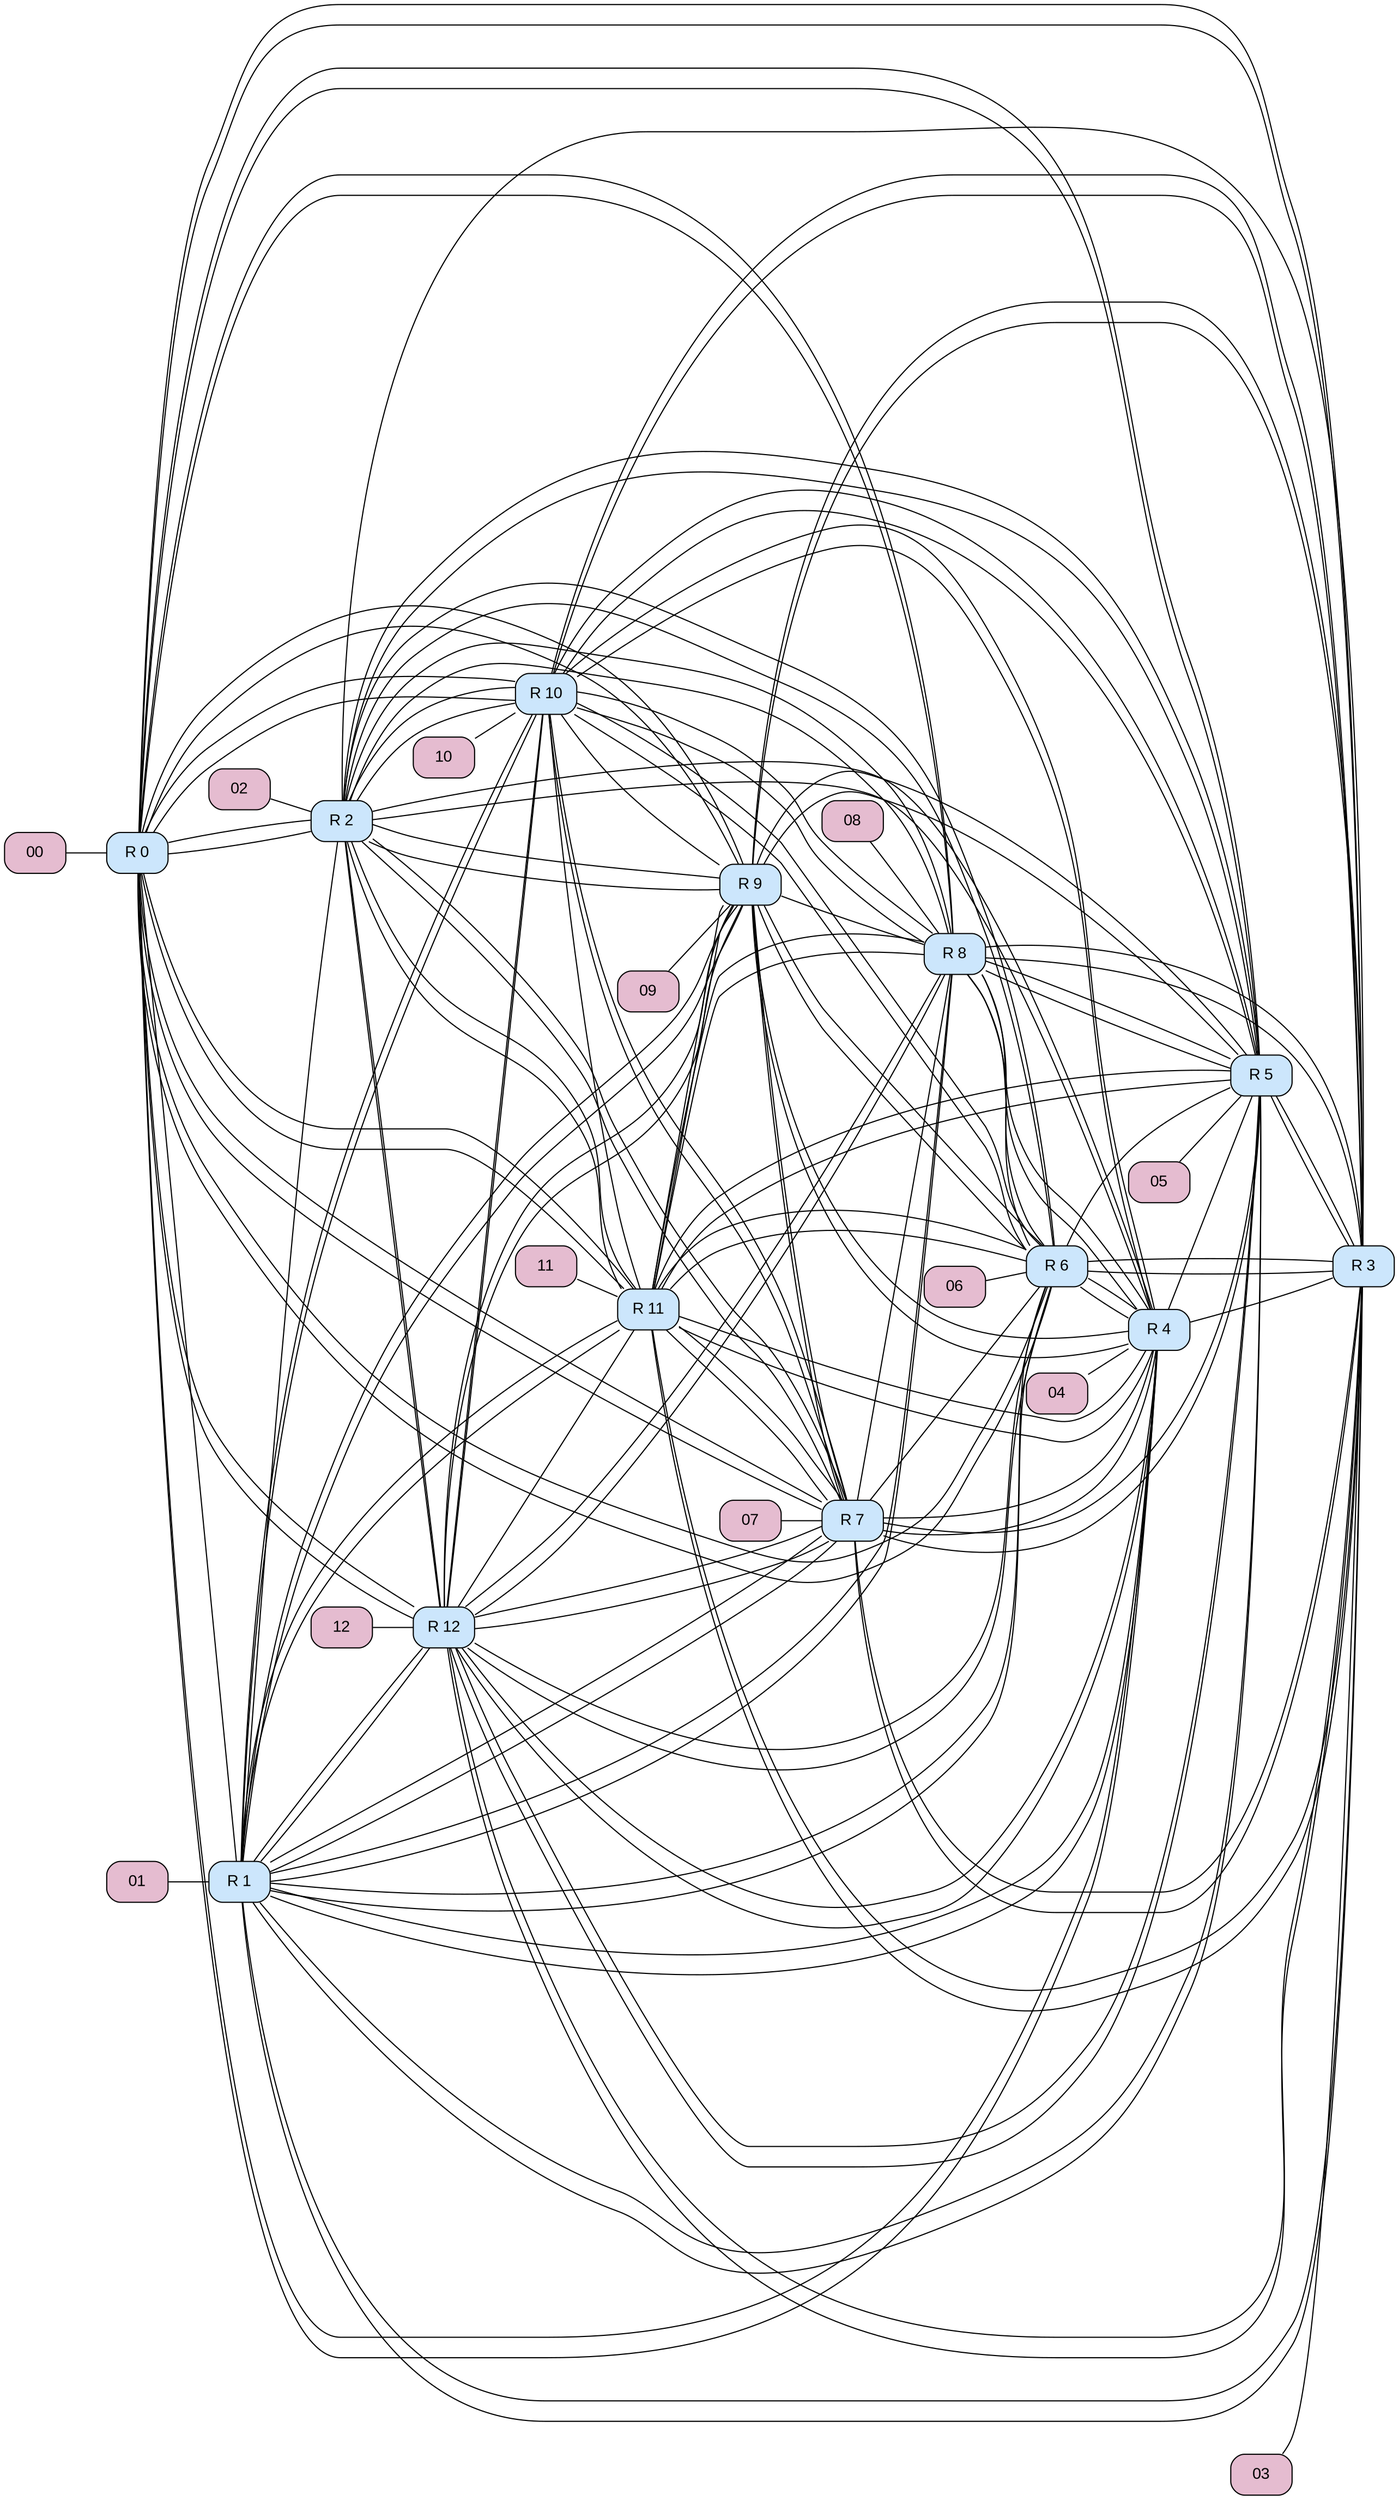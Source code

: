 graph G {
rankdir=LR;
"system.caches.network.routers00" [color="#000000", fillcolor="#cce6fc", fontcolor="#000000", fontname=Arial, fontsize=14, label="R 0", shape=Mrecord, style="rounded, filled"];
"system.caches.network.routers01" [color="#000000", fillcolor="#cce6fc", fontcolor="#000000", fontname=Arial, fontsize=14, label="R 1", shape=Mrecord, style="rounded, filled"];
"system.caches.network.routers02" [color="#000000", fillcolor="#cce6fc", fontcolor="#000000", fontname=Arial, fontsize=14, label="R 2", shape=Mrecord, style="rounded, filled"];
"system.caches.network.routers03" [color="#000000", fillcolor="#cce6fc", fontcolor="#000000", fontname=Arial, fontsize=14, label="R 3", shape=Mrecord, style="rounded, filled"];
"system.caches.network.routers04" [color="#000000", fillcolor="#cce6fc", fontcolor="#000000", fontname=Arial, fontsize=14, label="R 4", shape=Mrecord, style="rounded, filled"];
"system.caches.network.routers05" [color="#000000", fillcolor="#cce6fc", fontcolor="#000000", fontname=Arial, fontsize=14, label="R 5", shape=Mrecord, style="rounded, filled"];
"system.caches.network.routers06" [color="#000000", fillcolor="#cce6fc", fontcolor="#000000", fontname=Arial, fontsize=14, label="R 6", shape=Mrecord, style="rounded, filled"];
"system.caches.network.routers07" [color="#000000", fillcolor="#cce6fc", fontcolor="#000000", fontname=Arial, fontsize=14, label="R 7", shape=Mrecord, style="rounded, filled"];
"system.caches.network.routers08" [color="#000000", fillcolor="#cce6fc", fontcolor="#000000", fontname=Arial, fontsize=14, label="R 8", shape=Mrecord, style="rounded, filled"];
"system.caches.network.routers09" [color="#000000", fillcolor="#cce6fc", fontcolor="#000000", fontname=Arial, fontsize=14, label="R 9", shape=Mrecord, style="rounded, filled"];
"system.caches.network.routers10" [color="#000000", fillcolor="#cce6fc", fontcolor="#000000", fontname=Arial, fontsize=14, label="R 10", shape=Mrecord, style="rounded, filled"];
"system.caches.network.routers11" [color="#000000", fillcolor="#cce6fc", fontcolor="#000000", fontname=Arial, fontsize=14, label="R 11", shape=Mrecord, style="rounded, filled"];
"system.caches.network.routers12" [color="#000000", fillcolor="#cce6fc", fontcolor="#000000", fontname=Arial, fontsize=14, label="R 12", shape=Mrecord, style="rounded, filled"];
"system.caches.network.routers00" -- "system.caches.network.routers01";
"system.caches.network.routers00" -- "system.caches.network.routers02";
"system.caches.network.routers00" -- "system.caches.network.routers03";
"system.caches.network.routers00" -- "system.caches.network.routers04";
"system.caches.network.routers00" -- "system.caches.network.routers05";
"system.caches.network.routers00" -- "system.caches.network.routers06";
"system.caches.network.routers00" -- "system.caches.network.routers07";
"system.caches.network.routers00" -- "system.caches.network.routers08";
"system.caches.network.routers00" -- "system.caches.network.routers09";
"system.caches.network.routers00" -- "system.caches.network.routers10";
"system.caches.network.routers00" -- "system.caches.network.routers11";
"system.caches.network.routers00" -- "system.caches.network.routers12";
"system.caches.network.routers01" -- "system.caches.network.routers02";
"system.caches.network.routers01" -- "system.caches.network.routers03";
"system.caches.network.routers01" -- "system.caches.network.routers04";
"system.caches.network.routers01" -- "system.caches.network.routers05";
"system.caches.network.routers01" -- "system.caches.network.routers06";
"system.caches.network.routers01" -- "system.caches.network.routers07";
"system.caches.network.routers01" -- "system.caches.network.routers08";
"system.caches.network.routers01" -- "system.caches.network.routers09";
"system.caches.network.routers01" -- "system.caches.network.routers10";
"system.caches.network.routers01" -- "system.caches.network.routers11";
"system.caches.network.routers01" -- "system.caches.network.routers12";
"system.caches.network.routers02" -- "system.caches.network.routers00";
"system.caches.network.routers02" -- "system.caches.network.routers03";
"system.caches.network.routers02" -- "system.caches.network.routers04";
"system.caches.network.routers02" -- "system.caches.network.routers05";
"system.caches.network.routers02" -- "system.caches.network.routers06";
"system.caches.network.routers02" -- "system.caches.network.routers07";
"system.caches.network.routers02" -- "system.caches.network.routers08";
"system.caches.network.routers02" -- "system.caches.network.routers09";
"system.caches.network.routers02" -- "system.caches.network.routers10";
"system.caches.network.routers02" -- "system.caches.network.routers11";
"system.caches.network.routers02" -- "system.caches.network.routers12";
"system.caches.network.routers03" -- "system.caches.network.routers00";
"system.caches.network.routers03" -- "system.caches.network.routers01";
"system.caches.network.routers03" -- "system.caches.network.routers04";
"system.caches.network.routers03" -- "system.caches.network.routers05";
"system.caches.network.routers03" -- "system.caches.network.routers06";
"system.caches.network.routers03" -- "system.caches.network.routers07";
"system.caches.network.routers03" -- "system.caches.network.routers08";
"system.caches.network.routers03" -- "system.caches.network.routers09";
"system.caches.network.routers03" -- "system.caches.network.routers10";
"system.caches.network.routers03" -- "system.caches.network.routers11";
"system.caches.network.routers03" -- "system.caches.network.routers12";
"system.caches.network.routers04" -- "system.caches.network.routers00";
"system.caches.network.routers04" -- "system.caches.network.routers01";
"system.caches.network.routers04" -- "system.caches.network.routers02";
"system.caches.network.routers04" -- "system.caches.network.routers05";
"system.caches.network.routers04" -- "system.caches.network.routers06";
"system.caches.network.routers04" -- "system.caches.network.routers07";
"system.caches.network.routers04" -- "system.caches.network.routers08";
"system.caches.network.routers04" -- "system.caches.network.routers09";
"system.caches.network.routers04" -- "system.caches.network.routers10";
"system.caches.network.routers04" -- "system.caches.network.routers11";
"system.caches.network.routers04" -- "system.caches.network.routers12";
"system.caches.network.routers05" -- "system.caches.network.routers00";
"system.caches.network.routers05" -- "system.caches.network.routers01";
"system.caches.network.routers05" -- "system.caches.network.routers02";
"system.caches.network.routers05" -- "system.caches.network.routers03";
"system.caches.network.routers05" -- "system.caches.network.routers06";
"system.caches.network.routers05" -- "system.caches.network.routers07";
"system.caches.network.routers05" -- "system.caches.network.routers08";
"system.caches.network.routers05" -- "system.caches.network.routers09";
"system.caches.network.routers05" -- "system.caches.network.routers10";
"system.caches.network.routers05" -- "system.caches.network.routers11";
"system.caches.network.routers05" -- "system.caches.network.routers12";
"system.caches.network.routers06" -- "system.caches.network.routers00";
"system.caches.network.routers06" -- "system.caches.network.routers01";
"system.caches.network.routers06" -- "system.caches.network.routers02";
"system.caches.network.routers06" -- "system.caches.network.routers03";
"system.caches.network.routers06" -- "system.caches.network.routers04";
"system.caches.network.routers06" -- "system.caches.network.routers07";
"system.caches.network.routers06" -- "system.caches.network.routers08";
"system.caches.network.routers06" -- "system.caches.network.routers09";
"system.caches.network.routers06" -- "system.caches.network.routers10";
"system.caches.network.routers06" -- "system.caches.network.routers11";
"system.caches.network.routers06" -- "system.caches.network.routers12";
"system.caches.network.routers07" -- "system.caches.network.routers00";
"system.caches.network.routers07" -- "system.caches.network.routers01";
"system.caches.network.routers07" -- "system.caches.network.routers02";
"system.caches.network.routers07" -- "system.caches.network.routers03";
"system.caches.network.routers07" -- "system.caches.network.routers04";
"system.caches.network.routers07" -- "system.caches.network.routers05";
"system.caches.network.routers07" -- "system.caches.network.routers08";
"system.caches.network.routers07" -- "system.caches.network.routers09";
"system.caches.network.routers07" -- "system.caches.network.routers10";
"system.caches.network.routers07" -- "system.caches.network.routers11";
"system.caches.network.routers07" -- "system.caches.network.routers12";
"system.caches.network.routers08" -- "system.caches.network.routers00";
"system.caches.network.routers08" -- "system.caches.network.routers01";
"system.caches.network.routers08" -- "system.caches.network.routers02";
"system.caches.network.routers08" -- "system.caches.network.routers03";
"system.caches.network.routers08" -- "system.caches.network.routers04";
"system.caches.network.routers08" -- "system.caches.network.routers05";
"system.caches.network.routers08" -- "system.caches.network.routers06";
"system.caches.network.routers08" -- "system.caches.network.routers09";
"system.caches.network.routers08" -- "system.caches.network.routers10";
"system.caches.network.routers08" -- "system.caches.network.routers11";
"system.caches.network.routers08" -- "system.caches.network.routers12";
"system.caches.network.routers09" -- "system.caches.network.routers00";
"system.caches.network.routers09" -- "system.caches.network.routers01";
"system.caches.network.routers09" -- "system.caches.network.routers02";
"system.caches.network.routers09" -- "system.caches.network.routers03";
"system.caches.network.routers09" -- "system.caches.network.routers04";
"system.caches.network.routers09" -- "system.caches.network.routers05";
"system.caches.network.routers09" -- "system.caches.network.routers06";
"system.caches.network.routers09" -- "system.caches.network.routers07";
"system.caches.network.routers09" -- "system.caches.network.routers10";
"system.caches.network.routers09" -- "system.caches.network.routers11";
"system.caches.network.routers09" -- "system.caches.network.routers12";
"system.caches.network.routers10" -- "system.caches.network.routers00";
"system.caches.network.routers10" -- "system.caches.network.routers01";
"system.caches.network.routers10" -- "system.caches.network.routers02";
"system.caches.network.routers10" -- "system.caches.network.routers03";
"system.caches.network.routers10" -- "system.caches.network.routers04";
"system.caches.network.routers10" -- "system.caches.network.routers05";
"system.caches.network.routers10" -- "system.caches.network.routers06";
"system.caches.network.routers10" -- "system.caches.network.routers07";
"system.caches.network.routers10" -- "system.caches.network.routers08";
"system.caches.network.routers10" -- "system.caches.network.routers11";
"system.caches.network.routers10" -- "system.caches.network.routers12";
"system.caches.network.routers11" -- "system.caches.network.routers00";
"system.caches.network.routers11" -- "system.caches.network.routers01";
"system.caches.network.routers11" -- "system.caches.network.routers02";
"system.caches.network.routers11" -- "system.caches.network.routers03";
"system.caches.network.routers11" -- "system.caches.network.routers04";
"system.caches.network.routers11" -- "system.caches.network.routers05";
"system.caches.network.routers11" -- "system.caches.network.routers06";
"system.caches.network.routers11" -- "system.caches.network.routers07";
"system.caches.network.routers11" -- "system.caches.network.routers08";
"system.caches.network.routers11" -- "system.caches.network.routers09";
"system.caches.network.routers11" -- "system.caches.network.routers12";
"system.caches.network.routers12" -- "system.caches.network.routers00";
"system.caches.network.routers12" -- "system.caches.network.routers01";
"system.caches.network.routers12" -- "system.caches.network.routers02";
"system.caches.network.routers12" -- "system.caches.network.routers03";
"system.caches.network.routers12" -- "system.caches.network.routers04";
"system.caches.network.routers12" -- "system.caches.network.routers05";
"system.caches.network.routers12" -- "system.caches.network.routers06";
"system.caches.network.routers12" -- "system.caches.network.routers07";
"system.caches.network.routers12" -- "system.caches.network.routers08";
"system.caches.network.routers12" -- "system.caches.network.routers09";
"system.caches.network.routers12" -- "system.caches.network.routers10";
"system.caches.controllers00" [color="#000000", fillcolor="#e5bcd0", fontcolor="#000000", fontname=Arial, fontsize=14, label=00, shape=Mrecord, style="rounded, filled"];
"system.caches.controllers00" -- "system.caches.network.routers00";
"system.caches.controllers01" [color="#000000", fillcolor="#e5bcd0", fontcolor="#000000", fontname=Arial, fontsize=14, label=01, shape=Mrecord, style="rounded, filled"];
"system.caches.controllers01" -- "system.caches.network.routers01";
"system.caches.controllers02" [color="#000000", fillcolor="#e5bcd0", fontcolor="#000000", fontname=Arial, fontsize=14, label=02, shape=Mrecord, style="rounded, filled"];
"system.caches.controllers02" -- "system.caches.network.routers02";
"system.caches.controllers03" [color="#000000", fillcolor="#e5bcd0", fontcolor="#000000", fontname=Arial, fontsize=14, label=03, shape=Mrecord, style="rounded, filled"];
"system.caches.controllers03" -- "system.caches.network.routers03";
"system.caches.controllers04" [color="#000000", fillcolor="#e5bcd0", fontcolor="#000000", fontname=Arial, fontsize=14, label=04, shape=Mrecord, style="rounded, filled"];
"system.caches.controllers04" -- "system.caches.network.routers04";
"system.caches.controllers05" [color="#000000", fillcolor="#e5bcd0", fontcolor="#000000", fontname=Arial, fontsize=14, label=05, shape=Mrecord, style="rounded, filled"];
"system.caches.controllers05" -- "system.caches.network.routers05";
"system.caches.controllers06" [color="#000000", fillcolor="#e5bcd0", fontcolor="#000000", fontname=Arial, fontsize=14, label=06, shape=Mrecord, style="rounded, filled"];
"system.caches.controllers06" -- "system.caches.network.routers06";
"system.caches.controllers07" [color="#000000", fillcolor="#e5bcd0", fontcolor="#000000", fontname=Arial, fontsize=14, label=07, shape=Mrecord, style="rounded, filled"];
"system.caches.controllers07" -- "system.caches.network.routers07";
"system.caches.controllers08" [color="#000000", fillcolor="#e5bcd0", fontcolor="#000000", fontname=Arial, fontsize=14, label=08, shape=Mrecord, style="rounded, filled"];
"system.caches.controllers08" -- "system.caches.network.routers08";
"system.caches.controllers09" [color="#000000", fillcolor="#e5bcd0", fontcolor="#000000", fontname=Arial, fontsize=14, label=09, shape=Mrecord, style="rounded, filled"];
"system.caches.controllers09" -- "system.caches.network.routers09";
"system.caches.controllers10" [color="#000000", fillcolor="#e5bcd0", fontcolor="#000000", fontname=Arial, fontsize=14, label=10, shape=Mrecord, style="rounded, filled"];
"system.caches.controllers10" -- "system.caches.network.routers10";
"system.caches.controllers11" [color="#000000", fillcolor="#e5bcd0", fontcolor="#000000", fontname=Arial, fontsize=14, label=11, shape=Mrecord, style="rounded, filled"];
"system.caches.controllers11" -- "system.caches.network.routers11";
"system.caches.controllers12" [color="#000000", fillcolor="#e5bcd0", fontcolor="#000000", fontname=Arial, fontsize=14, label=12, shape=Mrecord, style="rounded, filled"];
"system.caches.controllers12" -- "system.caches.network.routers12";
}
